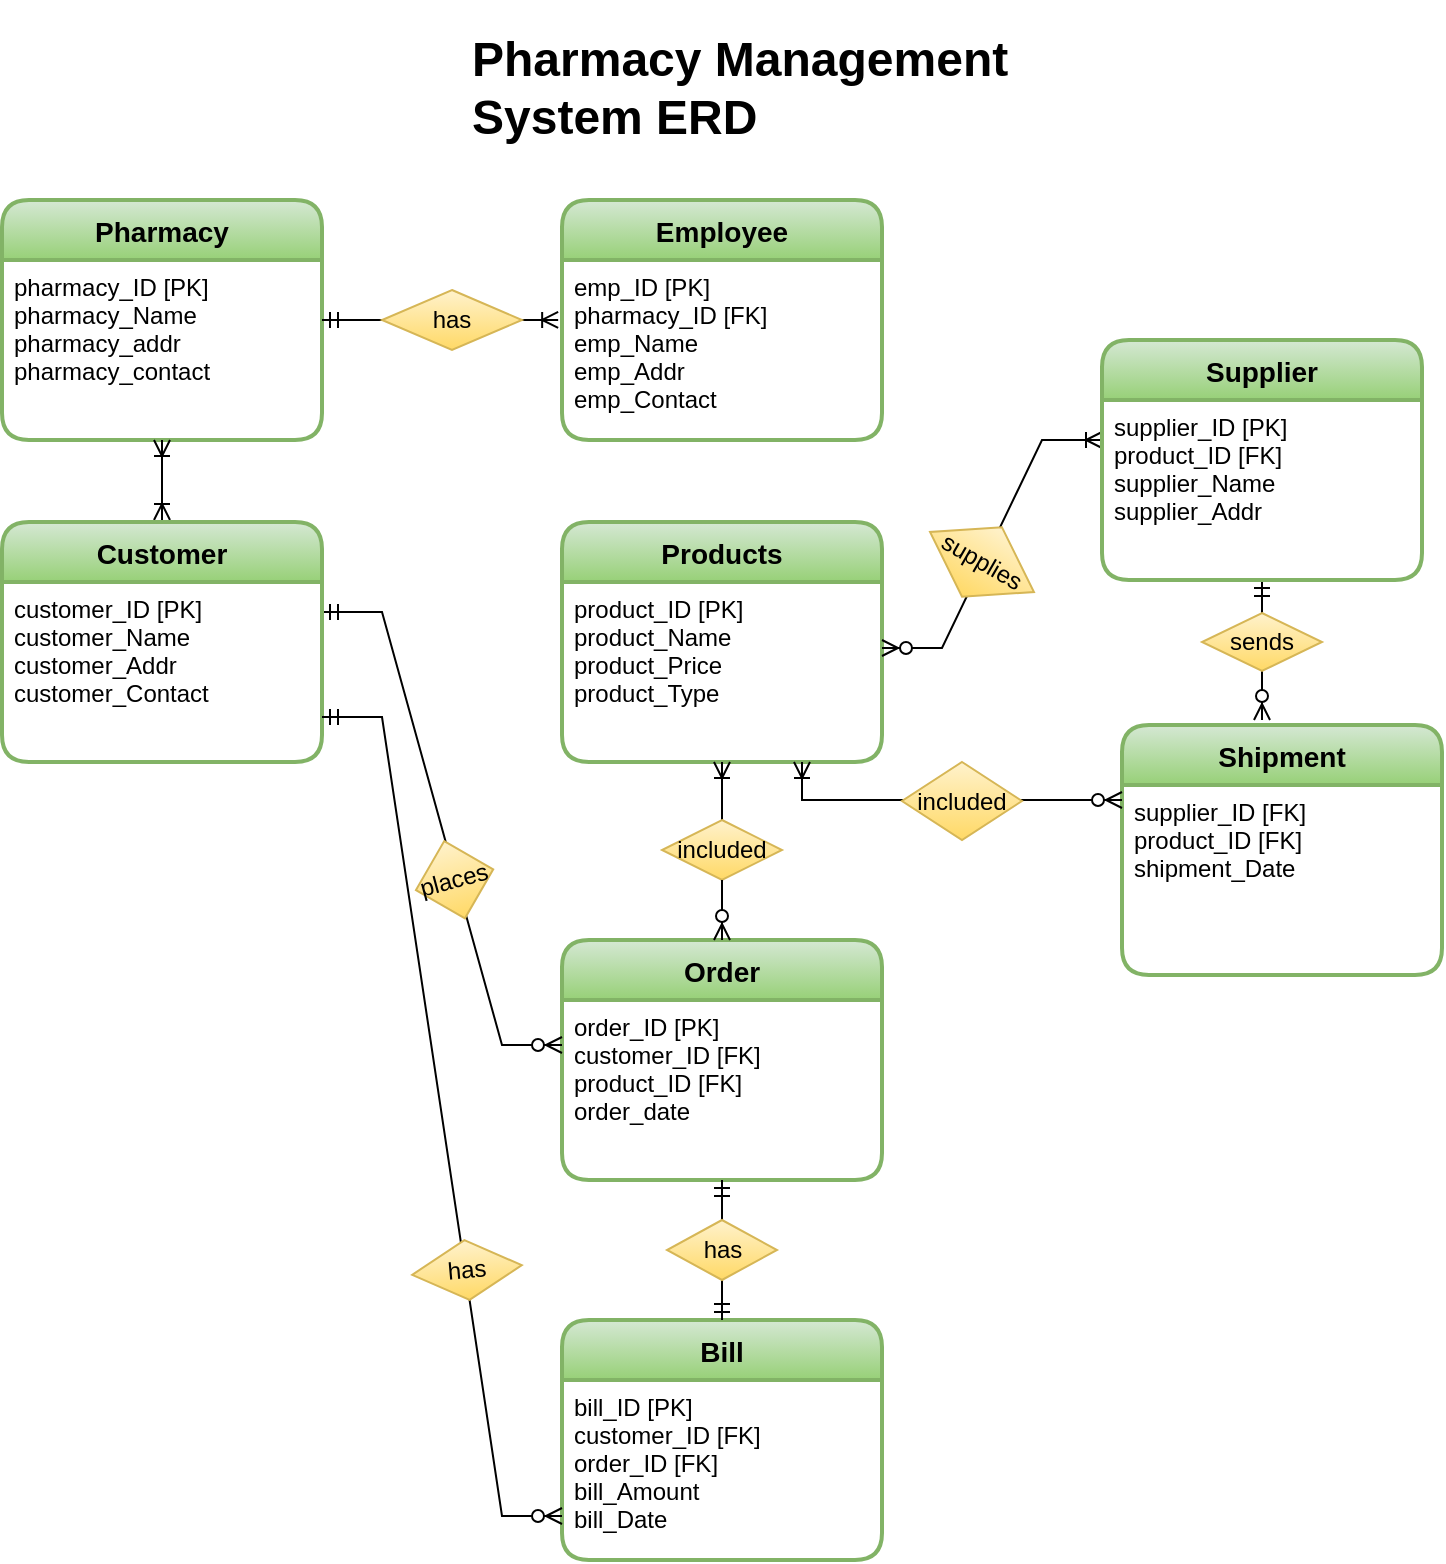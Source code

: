 <mxfile version="19.0.2" type="device"><diagram id="jVTgpMCZ5lWpzhjlVi98" name="Page-1"><mxGraphModel dx="868" dy="460" grid="1" gridSize="10" guides="1" tooltips="1" connect="1" arrows="1" fold="1" page="1" pageScale="1" pageWidth="850" pageHeight="1100" math="0" shadow="0"><root><mxCell id="0"/><mxCell id="1" parent="0"/><mxCell id="omDc2vmZ0fwQwDPZ65IK-1" value="Pharmacy" style="swimlane;childLayout=stackLayout;horizontal=1;startSize=30;horizontalStack=0;rounded=1;fontSize=14;fontStyle=1;strokeWidth=2;resizeParent=0;resizeLast=1;shadow=0;dashed=0;align=center;fillColor=#d5e8d4;strokeColor=#82b366;gradientColor=#97d077;" parent="1" vertex="1"><mxGeometry x="80" y="110" width="160" height="120" as="geometry"/></mxCell><mxCell id="omDc2vmZ0fwQwDPZ65IK-2" value="pharmacy_ID [PK]&#10;pharmacy_Name&#10;pharmacy_addr&#10;pharmacy_contact&#10;&#10;" style="align=left;strokeColor=none;fillColor=none;spacingLeft=4;fontSize=12;verticalAlign=top;resizable=0;rotatable=0;part=1;" parent="omDc2vmZ0fwQwDPZ65IK-1" vertex="1"><mxGeometry y="30" width="160" height="90" as="geometry"/></mxCell><mxCell id="omDc2vmZ0fwQwDPZ65IK-5" value="Employee" style="swimlane;childLayout=stackLayout;horizontal=1;startSize=30;horizontalStack=0;rounded=1;fontSize=14;fontStyle=1;strokeWidth=2;resizeParent=0;resizeLast=1;shadow=0;dashed=0;align=center;fillColor=#d5e8d4;strokeColor=#82b366;gradientColor=#97d077;" parent="1" vertex="1"><mxGeometry x="360" y="110" width="160" height="120" as="geometry"/></mxCell><mxCell id="omDc2vmZ0fwQwDPZ65IK-6" value="emp_ID [PK]&#10;pharmacy_ID [FK]&#10;emp_Name&#10;emp_Addr&#10;emp_Contact&#10;" style="align=left;strokeColor=none;fillColor=none;spacingLeft=4;fontSize=12;verticalAlign=top;resizable=0;rotatable=0;part=1;" parent="omDc2vmZ0fwQwDPZ65IK-5" vertex="1"><mxGeometry y="30" width="160" height="90" as="geometry"/></mxCell><mxCell id="omDc2vmZ0fwQwDPZ65IK-7" value="Products" style="swimlane;childLayout=stackLayout;horizontal=1;startSize=30;horizontalStack=0;rounded=1;fontSize=14;fontStyle=1;strokeWidth=2;resizeParent=0;resizeLast=1;shadow=0;dashed=0;align=center;fillColor=#d5e8d4;strokeColor=#82b366;gradientColor=#97d077;" parent="1" vertex="1"><mxGeometry x="360" y="271" width="160" height="120" as="geometry"/></mxCell><mxCell id="omDc2vmZ0fwQwDPZ65IK-8" value="product_ID [PK]&#10;product_Name&#10;product_Price&#10;product_Type" style="align=left;strokeColor=none;fillColor=none;spacingLeft=4;fontSize=12;verticalAlign=top;resizable=0;rotatable=0;part=1;" parent="omDc2vmZ0fwQwDPZ65IK-7" vertex="1"><mxGeometry y="30" width="160" height="90" as="geometry"/></mxCell><mxCell id="omDc2vmZ0fwQwDPZ65IK-13" value="Bill" style="swimlane;childLayout=stackLayout;horizontal=1;startSize=30;horizontalStack=0;rounded=1;fontSize=14;fontStyle=1;strokeWidth=2;resizeParent=0;resizeLast=1;shadow=0;dashed=0;align=center;fillColor=#d5e8d4;strokeColor=#82b366;gradientColor=#97d077;" parent="1" vertex="1"><mxGeometry x="360" y="670" width="160" height="120" as="geometry"/></mxCell><mxCell id="omDc2vmZ0fwQwDPZ65IK-14" value="bill_ID [PK]&#10;customer_ID [FK]&#10;order_ID [FK]&#10;bill_Amount&#10;bill_Date" style="align=left;strokeColor=none;fillColor=none;spacingLeft=4;fontSize=12;verticalAlign=top;resizable=0;rotatable=0;part=1;" parent="omDc2vmZ0fwQwDPZ65IK-13" vertex="1"><mxGeometry y="30" width="160" height="90" as="geometry"/></mxCell><mxCell id="ewfcHob6acEMUIv9Sz-J-41" style="edgeStyle=none;rounded=0;orthogonalLoop=1;jettySize=auto;html=1;entryX=-0.006;entryY=0.622;entryDx=0;entryDy=0;entryPerimeter=0;elbow=vertical;" parent="omDc2vmZ0fwQwDPZ65IK-13" source="omDc2vmZ0fwQwDPZ65IK-14" target="omDc2vmZ0fwQwDPZ65IK-14" edge="1"><mxGeometry relative="1" as="geometry"/></mxCell><mxCell id="omDc2vmZ0fwQwDPZ65IK-15" value="Shipment" style="swimlane;childLayout=stackLayout;horizontal=1;startSize=30;horizontalStack=0;rounded=1;fontSize=14;fontStyle=1;strokeWidth=2;resizeParent=0;resizeLast=1;shadow=0;dashed=0;align=center;fillColor=#d5e8d4;strokeColor=#82b366;gradientColor=#97d077;" parent="1" vertex="1"><mxGeometry x="640" y="372.5" width="160" height="125" as="geometry"/></mxCell><mxCell id="omDc2vmZ0fwQwDPZ65IK-16" value="supplier_ID [FK]&#10;product_ID [FK]&#10;shipment_Date" style="align=left;strokeColor=none;fillColor=none;spacingLeft=4;fontSize=12;verticalAlign=top;resizable=0;rotatable=0;part=1;" parent="omDc2vmZ0fwQwDPZ65IK-15" vertex="1"><mxGeometry y="30" width="160" height="95" as="geometry"/></mxCell><mxCell id="omDc2vmZ0fwQwDPZ65IK-17" value="Order" style="swimlane;childLayout=stackLayout;horizontal=1;startSize=30;horizontalStack=0;rounded=1;fontSize=14;fontStyle=1;strokeWidth=2;resizeParent=0;resizeLast=1;shadow=0;dashed=0;align=center;fillColor=#d5e8d4;strokeColor=#82b366;gradientColor=#97d077;" parent="1" vertex="1"><mxGeometry x="360" y="480" width="160" height="120" as="geometry"/></mxCell><mxCell id="omDc2vmZ0fwQwDPZ65IK-18" value="order_ID [PK]&#10;customer_ID [FK]&#10;product_ID [FK]&#10;order_date" style="align=left;strokeColor=none;fillColor=none;spacingLeft=4;fontSize=12;verticalAlign=top;resizable=0;rotatable=0;part=1;" parent="omDc2vmZ0fwQwDPZ65IK-17" vertex="1"><mxGeometry y="30" width="160" height="90" as="geometry"/></mxCell><mxCell id="ewfcHob6acEMUIv9Sz-J-2" value="" style="fontSize=12;html=1;endArrow=ERoneToMany;startArrow=ERmandOne;rounded=0;exitX=1;exitY=0.333;exitDx=0;exitDy=0;exitPerimeter=0;entryX=-0.012;entryY=0.333;entryDx=0;entryDy=0;entryPerimeter=0;" parent="1" source="omDc2vmZ0fwQwDPZ65IK-2" target="omDc2vmZ0fwQwDPZ65IK-6" edge="1"><mxGeometry width="100" height="100" relative="1" as="geometry"><mxPoint x="240" y="220" as="sourcePoint"/><mxPoint x="360" y="163" as="targetPoint"/><Array as="points"/></mxGeometry></mxCell><mxCell id="ewfcHob6acEMUIv9Sz-J-3" value="" style="fontSize=12;html=1;endArrow=ERoneToMany;startArrow=ERoneToMany;rounded=0;entryX=0.5;entryY=1;entryDx=0;entryDy=0;" parent="1" target="omDc2vmZ0fwQwDPZ65IK-2" edge="1"><mxGeometry width="100" height="100" relative="1" as="geometry"><mxPoint x="160" y="270" as="sourcePoint"/><mxPoint x="470" y="280" as="targetPoint"/></mxGeometry></mxCell><mxCell id="ewfcHob6acEMUIv9Sz-J-6" value="" style="fontSize=12;html=1;endArrow=ERoneToMany;startArrow=none;rounded=0;exitX=0.5;exitY=0;exitDx=0;exitDy=0;entryX=0.5;entryY=1;entryDx=0;entryDy=0;" parent="1" source="ewfcHob6acEMUIv9Sz-J-37" target="omDc2vmZ0fwQwDPZ65IK-8" edge="1"><mxGeometry width="100" height="100" relative="1" as="geometry"><mxPoint x="370" y="380" as="sourcePoint"/><mxPoint x="470" y="280" as="targetPoint"/></mxGeometry></mxCell><mxCell id="ewfcHob6acEMUIv9Sz-J-9" value="" style="fontSize=12;html=1;endArrow=ERzeroToMany;startArrow=ERmandOne;rounded=0;exitX=0.5;exitY=1;exitDx=0;exitDy=0;" parent="1" edge="1"><mxGeometry width="100" height="100" relative="1" as="geometry"><mxPoint x="710" y="300" as="sourcePoint"/><mxPoint x="710" y="370" as="targetPoint"/></mxGeometry></mxCell><mxCell id="ewfcHob6acEMUIv9Sz-J-16" value="" style="edgeStyle=entityRelationEdgeStyle;fontSize=12;html=1;endArrow=ERoneToMany;startArrow=ERzeroToMany;rounded=0;" parent="1" edge="1"><mxGeometry width="100" height="100" relative="1" as="geometry"><mxPoint x="520" y="334" as="sourcePoint"/><mxPoint x="630" y="230" as="targetPoint"/></mxGeometry></mxCell><mxCell id="ewfcHob6acEMUIv9Sz-J-17" value="" style="fontSize=12;html=1;endArrow=ERoneToMany;startArrow=ERzeroToMany;rounded=0;elbow=vertical;entryX=0.75;entryY=1;entryDx=0;entryDy=0;edgeStyle=orthogonalEdgeStyle;" parent="1" target="omDc2vmZ0fwQwDPZ65IK-8" edge="1"><mxGeometry width="100" height="100" relative="1" as="geometry"><mxPoint x="640" y="410" as="sourcePoint"/><mxPoint x="520" y="390" as="targetPoint"/><Array as="points"><mxPoint x="480" y="410"/></Array></mxGeometry></mxCell><mxCell id="ewfcHob6acEMUIv9Sz-J-19" value="" style="edgeStyle=entityRelationEdgeStyle;fontSize=12;html=1;endArrow=ERzeroToMany;startArrow=ERmandOne;rounded=0;elbow=vertical;entryX=0;entryY=0.25;entryDx=0;entryDy=0;" parent="1" target="omDc2vmZ0fwQwDPZ65IK-18" edge="1"><mxGeometry width="100" height="100" relative="1" as="geometry"><mxPoint x="240" y="316" as="sourcePoint"/><mxPoint x="470" y="420" as="targetPoint"/></mxGeometry></mxCell><mxCell id="ewfcHob6acEMUIv9Sz-J-21" value="" style="fontSize=12;html=1;endArrow=ERmandOne;startArrow=ERmandOne;rounded=0;elbow=vertical;exitX=0.5;exitY=0;exitDx=0;exitDy=0;entryX=0.5;entryY=1;entryDx=0;entryDy=0;" parent="1" source="omDc2vmZ0fwQwDPZ65IK-13" target="omDc2vmZ0fwQwDPZ65IK-18" edge="1"><mxGeometry width="100" height="100" relative="1" as="geometry"><mxPoint x="370" y="610" as="sourcePoint"/><mxPoint x="470" y="510" as="targetPoint"/></mxGeometry></mxCell><mxCell id="ewfcHob6acEMUIv9Sz-J-22" value="has" style="shape=rhombus;perimeter=rhombusPerimeter;whiteSpace=wrap;html=1;align=center;fillColor=#fff2cc;strokeColor=#d6b656;gradientColor=#ffd966;" parent="1" vertex="1"><mxGeometry x="270" y="155" width="70" height="30" as="geometry"/></mxCell><mxCell id="ewfcHob6acEMUIv9Sz-J-28" value="supplies" style="shape=rhombus;perimeter=rhombusPerimeter;whiteSpace=wrap;html=1;align=center;rotation=30;fillColor=#fff2cc;strokeColor=#d6b656;gradientColor=#ffd966;" parent="1" vertex="1"><mxGeometry x="540" y="271" width="60" height="40" as="geometry"/></mxCell><mxCell id="ewfcHob6acEMUIv9Sz-J-32" value="sends" style="shape=rhombus;perimeter=rhombusPerimeter;whiteSpace=wrap;html=1;align=center;fillColor=#fff2cc;strokeColor=#d6b656;gradientColor=#ffd966;" parent="1" vertex="1"><mxGeometry x="680" y="316.5" width="60" height="29" as="geometry"/></mxCell><mxCell id="ewfcHob6acEMUIv9Sz-J-34" value="has" style="shape=rhombus;perimeter=rhombusPerimeter;whiteSpace=wrap;html=1;align=center;fillColor=#fff2cc;strokeColor=#d6b656;gradientColor=#ffd966;" parent="1" vertex="1"><mxGeometry x="412.5" y="620" width="55" height="30" as="geometry"/></mxCell><mxCell id="ewfcHob6acEMUIv9Sz-J-37" value="included" style="shape=rhombus;perimeter=rhombusPerimeter;whiteSpace=wrap;html=1;align=center;fillColor=#fff2cc;strokeColor=#d6b656;gradientColor=#ffd966;" parent="1" vertex="1"><mxGeometry x="410" y="420" width="60" height="30" as="geometry"/></mxCell><mxCell id="ewfcHob6acEMUIv9Sz-J-38" value="" style="fontSize=12;html=1;endArrow=none;startArrow=ERzeroToMany;rounded=0;exitX=0.5;exitY=0;exitDx=0;exitDy=0;entryX=0.5;entryY=1;entryDx=0;entryDy=0;" parent="1" source="omDc2vmZ0fwQwDPZ65IK-17" target="ewfcHob6acEMUIv9Sz-J-37" edge="1"><mxGeometry width="100" height="100" relative="1" as="geometry"><mxPoint x="440" y="480" as="sourcePoint"/><mxPoint x="440" y="391" as="targetPoint"/></mxGeometry></mxCell><mxCell id="ewfcHob6acEMUIv9Sz-J-39" value="places" style="shape=rhombus;perimeter=rhombusPerimeter;whiteSpace=wrap;html=1;align=center;rotation=-15;fillColor=#fff2cc;strokeColor=#d6b656;gradientColor=#ffd966;" parent="1" vertex="1"><mxGeometry x="286.29" y="429.83" width="40" height="40" as="geometry"/></mxCell><mxCell id="ewfcHob6acEMUIv9Sz-J-53" value="included" style="shape=rhombus;perimeter=rhombusPerimeter;whiteSpace=wrap;html=1;align=center;fillColor=#fff2cc;strokeColor=#d6b656;gradientColor=#ffd966;" parent="1" vertex="1"><mxGeometry x="530" y="391" width="60" height="39" as="geometry"/></mxCell><mxCell id="ewfcHob6acEMUIv9Sz-J-59" value="&lt;h1&gt;Pharmacy Management System ERD&lt;/h1&gt;" style="text;html=1;strokeColor=none;fillColor=none;spacing=5;spacingTop=-20;whiteSpace=wrap;overflow=hidden;rounded=0;" parent="1" vertex="1"><mxGeometry x="310" y="20" width="290" height="80" as="geometry"/></mxCell><mxCell id="39XFj7nZkMEKBaOeg3yb-1" value="Customer" style="swimlane;childLayout=stackLayout;horizontal=1;startSize=30;horizontalStack=0;rounded=1;fontSize=14;fontStyle=1;strokeWidth=2;resizeParent=0;resizeLast=1;shadow=0;dashed=0;align=center;fillColor=#d5e8d4;gradientColor=#97d077;strokeColor=#82b366;" parent="1" vertex="1"><mxGeometry x="80" y="271" width="160" height="120" as="geometry"/></mxCell><mxCell id="39XFj7nZkMEKBaOeg3yb-2" value="customer_ID [PK]&#10;customer_Name&#10;customer_Addr&#10;customer_Contact" style="align=left;strokeColor=none;fillColor=none;spacingLeft=4;fontSize=12;verticalAlign=top;resizable=0;rotatable=0;part=1;" parent="39XFj7nZkMEKBaOeg3yb-1" vertex="1"><mxGeometry y="30" width="160" height="90" as="geometry"/></mxCell><mxCell id="39XFj7nZkMEKBaOeg3yb-13" value="" style="edgeStyle=entityRelationEdgeStyle;fontSize=12;html=1;endArrow=ERzeroToMany;startArrow=ERmandOne;rounded=0;strokeWidth=1;exitX=1;exitY=0.75;exitDx=0;exitDy=0;" parent="1" source="39XFj7nZkMEKBaOeg3yb-2" edge="1"><mxGeometry width="100" height="100" relative="1" as="geometry"><mxPoint x="40" y="600" as="sourcePoint"/><mxPoint x="360" y="768" as="targetPoint"/></mxGeometry></mxCell><mxCell id="39XFj7nZkMEKBaOeg3yb-10" value="has" style="shape=rhombus;perimeter=rhombusPerimeter;whiteSpace=wrap;html=1;align=center;rotation=-5;fillColor=#fff2cc;strokeColor=#d6b656;gradientColor=#ffd966;" parent="1" vertex="1"><mxGeometry x="285" y="630" width="55" height="30" as="geometry"/></mxCell><mxCell id="39XFj7nZkMEKBaOeg3yb-17" value="Supplier" style="swimlane;childLayout=stackLayout;horizontal=1;startSize=30;horizontalStack=0;rounded=1;fontSize=14;fontStyle=1;strokeWidth=2;resizeParent=0;resizeLast=1;shadow=0;dashed=0;align=center;fillColor=#d5e8d4;gradientColor=#97d077;strokeColor=#82b366;" parent="1" vertex="1"><mxGeometry x="630" y="180" width="160" height="120" as="geometry"/></mxCell><mxCell id="39XFj7nZkMEKBaOeg3yb-18" value="supplier_ID [PK]&#10;product_ID [FK]&#10;supplier_Name&#10;supplier_Addr&#10;&#10;" style="align=left;strokeColor=none;fillColor=none;spacingLeft=4;fontSize=12;verticalAlign=top;resizable=0;rotatable=0;part=1;" parent="39XFj7nZkMEKBaOeg3yb-17" vertex="1"><mxGeometry y="30" width="160" height="90" as="geometry"/></mxCell></root></mxGraphModel></diagram></mxfile>